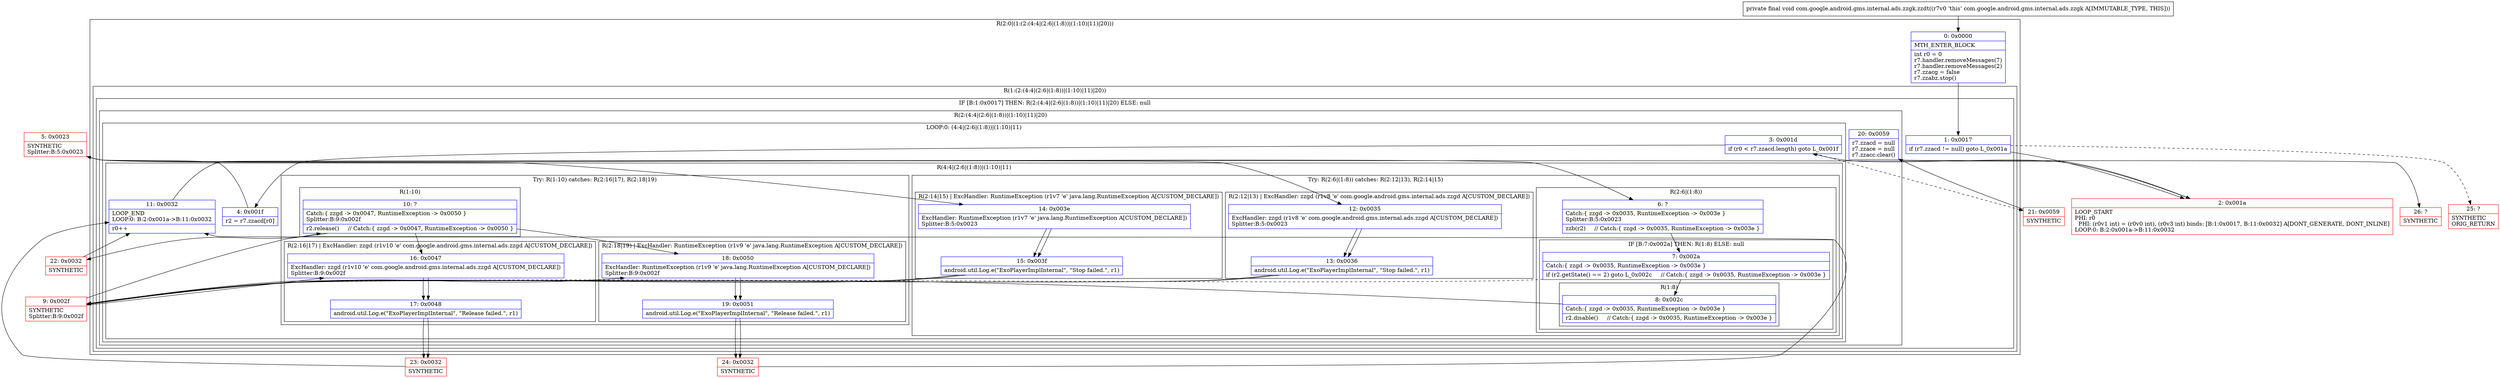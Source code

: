 digraph "CFG forcom.google.android.gms.internal.ads.zzgk.zzdt()V" {
subgraph cluster_Region_641182191 {
label = "R(2:0|(1:(2:(4:4|(2:6|(1:8))|(1:10)|11)|20)))";
node [shape=record,color=blue];
Node_0 [shape=record,label="{0\:\ 0x0000|MTH_ENTER_BLOCK\l|int r0 = 0\lr7.handler.removeMessages(7)\lr7.handler.removeMessages(2)\lr7.zzacg = false\lr7.zzabz.stop()\l}"];
subgraph cluster_Region_1048201008 {
label = "R(1:(2:(4:4|(2:6|(1:8))|(1:10)|11)|20))";
node [shape=record,color=blue];
subgraph cluster_IfRegion_1546307206 {
label = "IF [B:1:0x0017] THEN: R(2:(4:4|(2:6|(1:8))|(1:10)|11)|20) ELSE: null";
node [shape=record,color=blue];
Node_1 [shape=record,label="{1\:\ 0x0017|if (r7.zzacd != null) goto L_0x001a\l}"];
subgraph cluster_Region_168908374 {
label = "R(2:(4:4|(2:6|(1:8))|(1:10)|11)|20)";
node [shape=record,color=blue];
subgraph cluster_LoopRegion_1614810107 {
label = "LOOP:0: (4:4|(2:6|(1:8))|(1:10)|11)";
node [shape=record,color=blue];
Node_3 [shape=record,label="{3\:\ 0x001d|if (r0 \< r7.zzacd.length) goto L_0x001f\l}"];
subgraph cluster_Region_1794986505 {
label = "R(4:4|(2:6|(1:8))|(1:10)|11)";
node [shape=record,color=blue];
Node_4 [shape=record,label="{4\:\ 0x001f|r2 = r7.zzacd[r0]\l}"];
subgraph cluster_TryCatchRegion_217023236 {
label = "Try: R(2:6|(1:8)) catches: R(2:12|13), R(2:14|15)";
node [shape=record,color=blue];
subgraph cluster_Region_108755689 {
label = "R(2:6|(1:8))";
node [shape=record,color=blue];
Node_6 [shape=record,label="{6\:\ ?|Catch:\{ zzgd \-\> 0x0035, RuntimeException \-\> 0x003e \}\lSplitter:B:5:0x0023\l|zzb(r2)     \/\/ Catch:\{ zzgd \-\> 0x0035, RuntimeException \-\> 0x003e \}\l}"];
subgraph cluster_IfRegion_114835350 {
label = "IF [B:7:0x002a] THEN: R(1:8) ELSE: null";
node [shape=record,color=blue];
Node_7 [shape=record,label="{7\:\ 0x002a|Catch:\{ zzgd \-\> 0x0035, RuntimeException \-\> 0x003e \}\l|if (r2.getState() == 2) goto L_0x002c     \/\/ Catch:\{ zzgd \-\> 0x0035, RuntimeException \-\> 0x003e \}\l}"];
subgraph cluster_Region_1722282853 {
label = "R(1:8)";
node [shape=record,color=blue];
Node_8 [shape=record,label="{8\:\ 0x002c|Catch:\{ zzgd \-\> 0x0035, RuntimeException \-\> 0x003e \}\l|r2.disable()     \/\/ Catch:\{ zzgd \-\> 0x0035, RuntimeException \-\> 0x003e \}\l}"];
}
}
}
subgraph cluster_Region_379628310 {
label = "R(2:12|13) | ExcHandler: zzgd (r1v8 'e' com.google.android.gms.internal.ads.zzgd A[CUSTOM_DECLARE])\l";
node [shape=record,color=blue];
Node_12 [shape=record,label="{12\:\ 0x0035|ExcHandler: zzgd (r1v8 'e' com.google.android.gms.internal.ads.zzgd A[CUSTOM_DECLARE])\lSplitter:B:5:0x0023\l}"];
Node_13 [shape=record,label="{13\:\ 0x0036|android.util.Log.e(\"ExoPlayerImplInternal\", \"Stop failed.\", r1)\l}"];
}
subgraph cluster_Region_1271998233 {
label = "R(2:14|15) | ExcHandler: RuntimeException (r1v7 'e' java.lang.RuntimeException A[CUSTOM_DECLARE])\l";
node [shape=record,color=blue];
Node_14 [shape=record,label="{14\:\ 0x003e|ExcHandler: RuntimeException (r1v7 'e' java.lang.RuntimeException A[CUSTOM_DECLARE])\lSplitter:B:5:0x0023\l}"];
Node_15 [shape=record,label="{15\:\ 0x003f|android.util.Log.e(\"ExoPlayerImplInternal\", \"Stop failed.\", r1)\l}"];
}
}
subgraph cluster_TryCatchRegion_204637562 {
label = "Try: R(1:10) catches: R(2:16|17), R(2:18|19)";
node [shape=record,color=blue];
subgraph cluster_Region_1431794498 {
label = "R(1:10)";
node [shape=record,color=blue];
Node_10 [shape=record,label="{10\:\ ?|Catch:\{ zzgd \-\> 0x0047, RuntimeException \-\> 0x0050 \}\lSplitter:B:9:0x002f\l|r2.release()     \/\/ Catch:\{ zzgd \-\> 0x0047, RuntimeException \-\> 0x0050 \}\l}"];
}
subgraph cluster_Region_1178372837 {
label = "R(2:16|17) | ExcHandler: zzgd (r1v10 'e' com.google.android.gms.internal.ads.zzgd A[CUSTOM_DECLARE])\l";
node [shape=record,color=blue];
Node_16 [shape=record,label="{16\:\ 0x0047|ExcHandler: zzgd (r1v10 'e' com.google.android.gms.internal.ads.zzgd A[CUSTOM_DECLARE])\lSplitter:B:9:0x002f\l}"];
Node_17 [shape=record,label="{17\:\ 0x0048|android.util.Log.e(\"ExoPlayerImplInternal\", \"Release failed.\", r1)\l}"];
}
subgraph cluster_Region_68650196 {
label = "R(2:18|19) | ExcHandler: RuntimeException (r1v9 'e' java.lang.RuntimeException A[CUSTOM_DECLARE])\l";
node [shape=record,color=blue];
Node_18 [shape=record,label="{18\:\ 0x0050|ExcHandler: RuntimeException (r1v9 'e' java.lang.RuntimeException A[CUSTOM_DECLARE])\lSplitter:B:9:0x002f\l}"];
Node_19 [shape=record,label="{19\:\ 0x0051|android.util.Log.e(\"ExoPlayerImplInternal\", \"Release failed.\", r1)\l}"];
}
}
Node_11 [shape=record,label="{11\:\ 0x0032|LOOP_END\lLOOP:0: B:2:0x001a\-\>B:11:0x0032\l|r0++\l}"];
}
}
Node_20 [shape=record,label="{20\:\ 0x0059|r7.zzacd = null\lr7.zzace = null\lr7.zzacc.clear()\l}"];
}
}
}
}
subgraph cluster_Region_379628310 {
label = "R(2:12|13) | ExcHandler: zzgd (r1v8 'e' com.google.android.gms.internal.ads.zzgd A[CUSTOM_DECLARE])\l";
node [shape=record,color=blue];
Node_12 [shape=record,label="{12\:\ 0x0035|ExcHandler: zzgd (r1v8 'e' com.google.android.gms.internal.ads.zzgd A[CUSTOM_DECLARE])\lSplitter:B:5:0x0023\l}"];
Node_13 [shape=record,label="{13\:\ 0x0036|android.util.Log.e(\"ExoPlayerImplInternal\", \"Stop failed.\", r1)\l}"];
}
subgraph cluster_Region_1271998233 {
label = "R(2:14|15) | ExcHandler: RuntimeException (r1v7 'e' java.lang.RuntimeException A[CUSTOM_DECLARE])\l";
node [shape=record,color=blue];
Node_14 [shape=record,label="{14\:\ 0x003e|ExcHandler: RuntimeException (r1v7 'e' java.lang.RuntimeException A[CUSTOM_DECLARE])\lSplitter:B:5:0x0023\l}"];
Node_15 [shape=record,label="{15\:\ 0x003f|android.util.Log.e(\"ExoPlayerImplInternal\", \"Stop failed.\", r1)\l}"];
}
subgraph cluster_Region_1178372837 {
label = "R(2:16|17) | ExcHandler: zzgd (r1v10 'e' com.google.android.gms.internal.ads.zzgd A[CUSTOM_DECLARE])\l";
node [shape=record,color=blue];
Node_16 [shape=record,label="{16\:\ 0x0047|ExcHandler: zzgd (r1v10 'e' com.google.android.gms.internal.ads.zzgd A[CUSTOM_DECLARE])\lSplitter:B:9:0x002f\l}"];
Node_17 [shape=record,label="{17\:\ 0x0048|android.util.Log.e(\"ExoPlayerImplInternal\", \"Release failed.\", r1)\l}"];
}
subgraph cluster_Region_68650196 {
label = "R(2:18|19) | ExcHandler: RuntimeException (r1v9 'e' java.lang.RuntimeException A[CUSTOM_DECLARE])\l";
node [shape=record,color=blue];
Node_18 [shape=record,label="{18\:\ 0x0050|ExcHandler: RuntimeException (r1v9 'e' java.lang.RuntimeException A[CUSTOM_DECLARE])\lSplitter:B:9:0x002f\l}"];
Node_19 [shape=record,label="{19\:\ 0x0051|android.util.Log.e(\"ExoPlayerImplInternal\", \"Release failed.\", r1)\l}"];
}
Node_2 [shape=record,color=red,label="{2\:\ 0x001a|LOOP_START\lPHI: r0 \l  PHI: (r0v1 int) = (r0v0 int), (r0v3 int) binds: [B:1:0x0017, B:11:0x0032] A[DONT_GENERATE, DONT_INLINE]\lLOOP:0: B:2:0x001a\-\>B:11:0x0032\l}"];
Node_5 [shape=record,color=red,label="{5\:\ 0x0023|SYNTHETIC\lSplitter:B:5:0x0023\l}"];
Node_9 [shape=record,color=red,label="{9\:\ 0x002f|SYNTHETIC\lSplitter:B:9:0x002f\l}"];
Node_21 [shape=record,color=red,label="{21\:\ 0x0059|SYNTHETIC\l}"];
Node_22 [shape=record,color=red,label="{22\:\ 0x0032|SYNTHETIC\l}"];
Node_23 [shape=record,color=red,label="{23\:\ 0x0032|SYNTHETIC\l}"];
Node_24 [shape=record,color=red,label="{24\:\ 0x0032|SYNTHETIC\l}"];
Node_25 [shape=record,color=red,label="{25\:\ ?|SYNTHETIC\lORIG_RETURN\l}"];
Node_26 [shape=record,color=red,label="{26\:\ ?|SYNTHETIC\l}"];
MethodNode[shape=record,label="{private final void com.google.android.gms.internal.ads.zzgk.zzdt((r7v0 'this' com.google.android.gms.internal.ads.zzgk A[IMMUTABLE_TYPE, THIS])) }"];
MethodNode -> Node_0;
Node_0 -> Node_1;
Node_1 -> Node_2;
Node_1 -> Node_25[style=dashed];
Node_3 -> Node_4;
Node_3 -> Node_21[style=dashed];
Node_4 -> Node_5;
Node_6 -> Node_7;
Node_7 -> Node_8;
Node_7 -> Node_9[style=dashed];
Node_8 -> Node_9;
Node_12 -> Node_13;
Node_13 -> Node_9;
Node_14 -> Node_15;
Node_15 -> Node_9;
Node_10 -> Node_16;
Node_10 -> Node_18;
Node_10 -> Node_22;
Node_16 -> Node_17;
Node_17 -> Node_23;
Node_18 -> Node_19;
Node_19 -> Node_24;
Node_11 -> Node_2;
Node_20 -> Node_26;
Node_12 -> Node_13;
Node_13 -> Node_9;
Node_14 -> Node_15;
Node_15 -> Node_9;
Node_16 -> Node_17;
Node_17 -> Node_23;
Node_18 -> Node_19;
Node_19 -> Node_24;
Node_2 -> Node_3;
Node_5 -> Node_6;
Node_5 -> Node_12;
Node_5 -> Node_14;
Node_9 -> Node_10;
Node_9 -> Node_16;
Node_9 -> Node_18;
Node_21 -> Node_20;
Node_22 -> Node_11;
Node_23 -> Node_11;
Node_24 -> Node_11;
}

